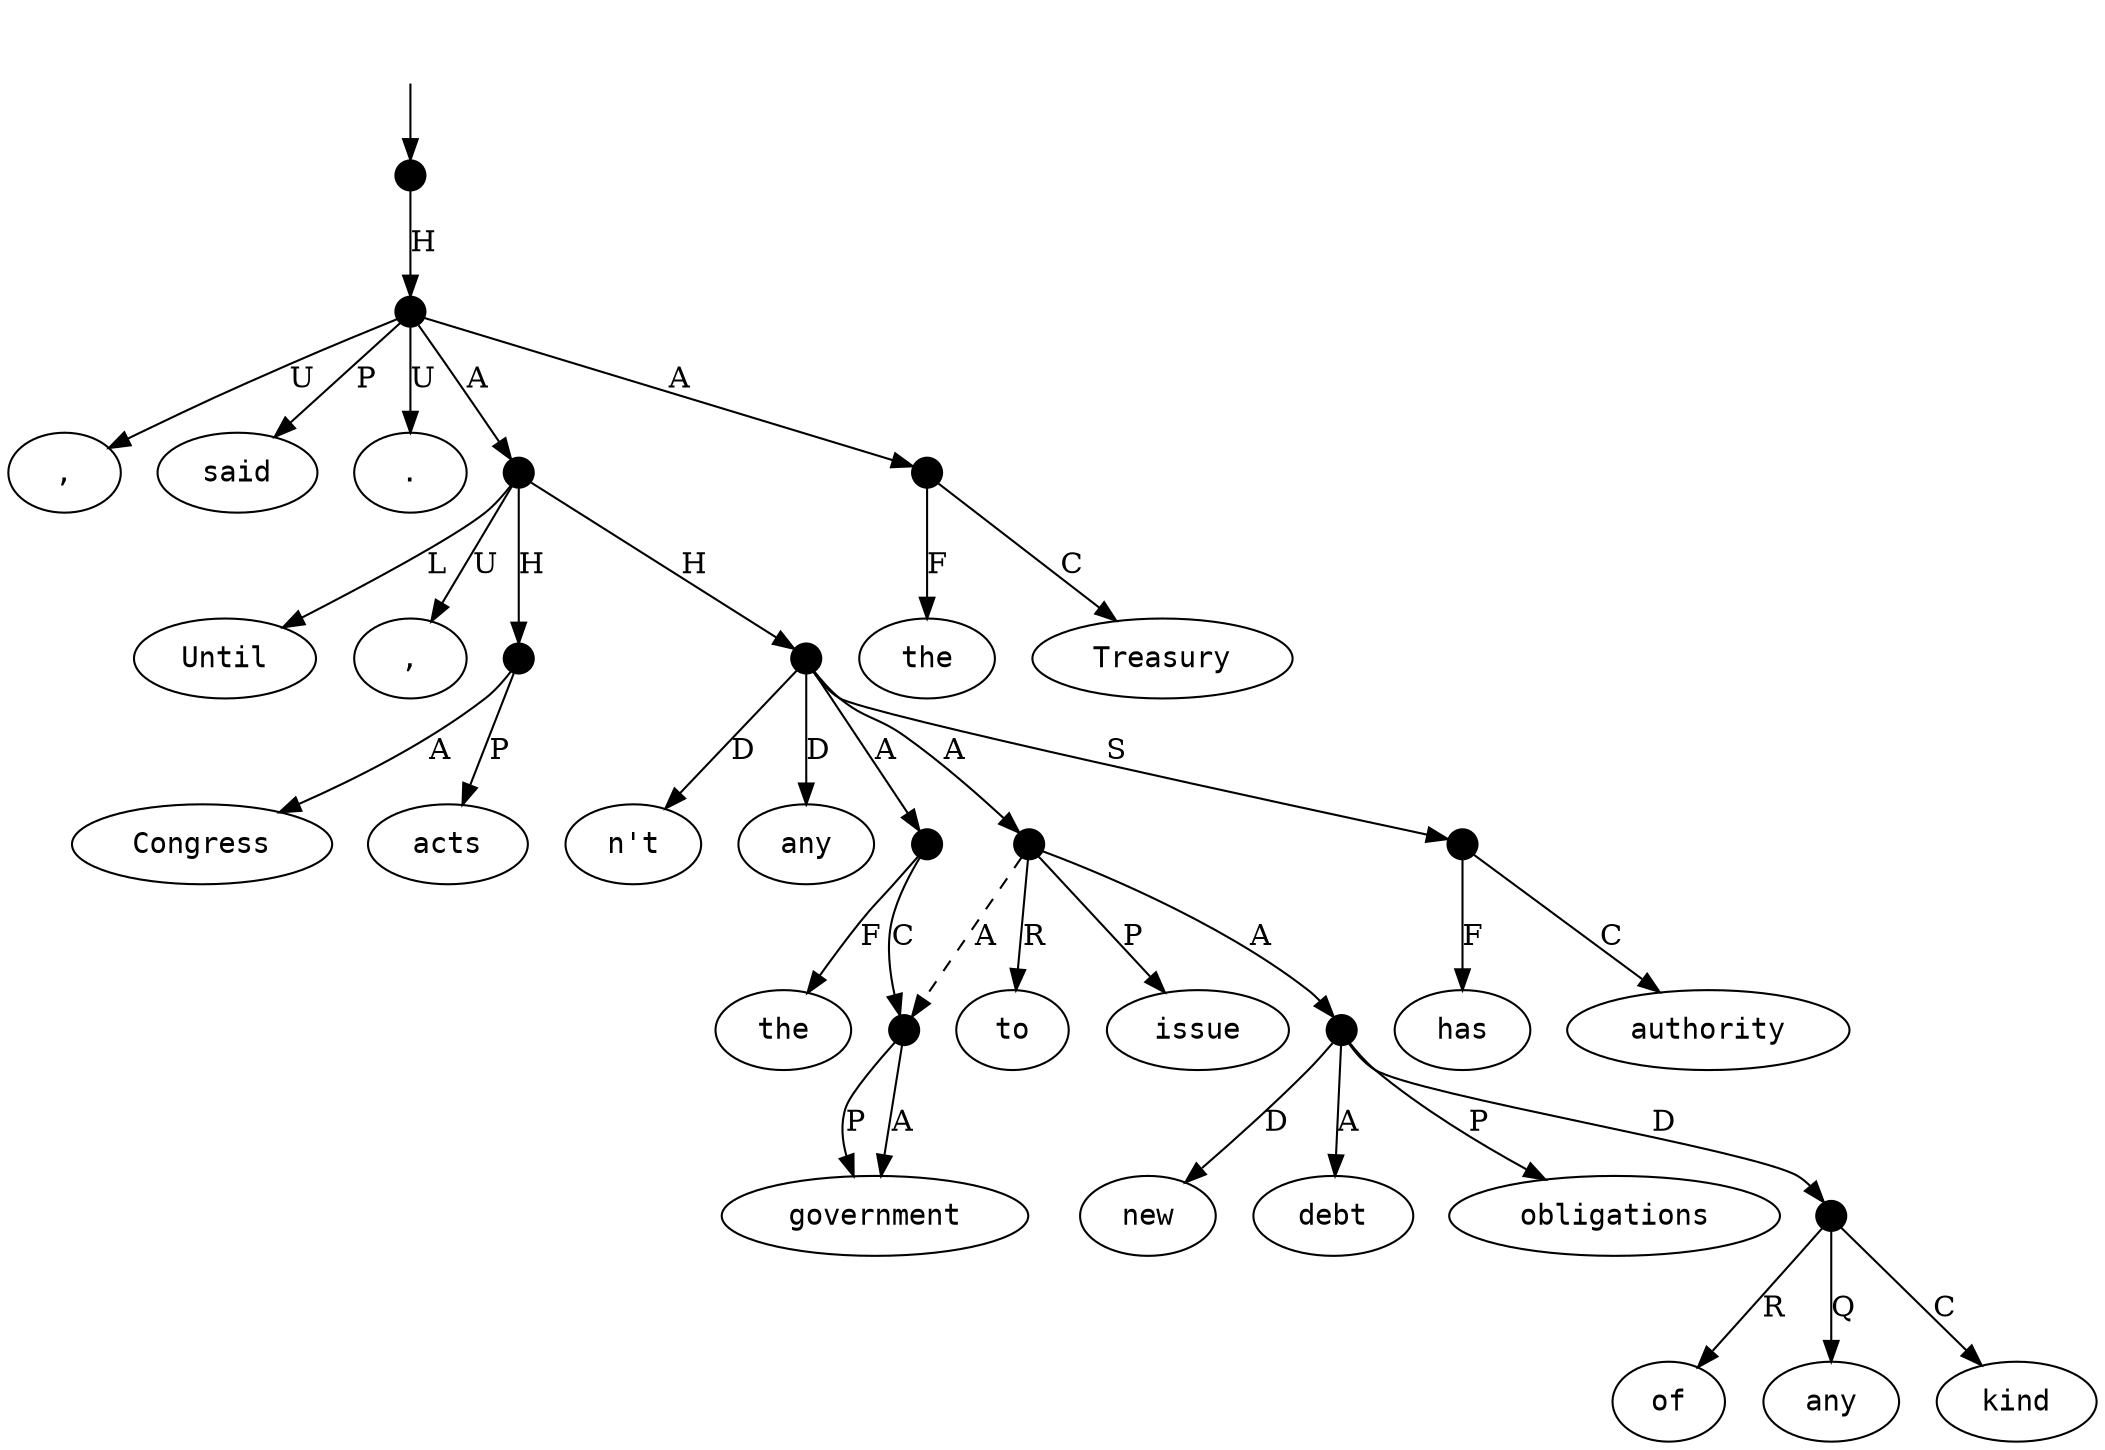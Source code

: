 digraph "20008002" {
  top [ style=invis ];
  top -> 24;
  0 [ label=<<table align="center" border="0" cellspacing="0"><tr><td colspan="2"><font face="Courier">Until</font></td></tr></table>> ];
  1 [ label=<<table align="center" border="0" cellspacing="0"><tr><td colspan="2"><font face="Courier">Congress</font></td></tr></table>> ];
  2 [ label=<<table align="center" border="0" cellspacing="0"><tr><td colspan="2"><font face="Courier">acts</font></td></tr></table>> ];
  3 [ label=<<table align="center" border="0" cellspacing="0"><tr><td colspan="2"><font face="Courier">,</font></td></tr></table>> ];
  4 [ label=<<table align="center" border="0" cellspacing="0"><tr><td colspan="2"><font face="Courier">the</font></td></tr></table>> ];
  5 [ label=<<table align="center" border="0" cellspacing="0"><tr><td colspan="2"><font face="Courier">government</font></td></tr></table>> ];
  6 [ label=<<table align="center" border="0" cellspacing="0"><tr><td colspan="2"><font face="Courier">has</font></td></tr></table>> ];
  7 [ label=<<table align="center" border="0" cellspacing="0"><tr><td colspan="2"><font face="Courier">n&#x27;t</font></td></tr></table>> ];
  8 [ label=<<table align="center" border="0" cellspacing="0"><tr><td colspan="2"><font face="Courier">any</font></td></tr></table>> ];
  9 [ label=<<table align="center" border="0" cellspacing="0"><tr><td colspan="2"><font face="Courier">authority</font></td></tr></table>> ];
  10 [ label=<<table align="center" border="0" cellspacing="0"><tr><td colspan="2"><font face="Courier">to</font></td></tr></table>> ];
  11 [ label=<<table align="center" border="0" cellspacing="0"><tr><td colspan="2"><font face="Courier">issue</font></td></tr></table>> ];
  12 [ label=<<table align="center" border="0" cellspacing="0"><tr><td colspan="2"><font face="Courier">new</font></td></tr></table>> ];
  13 [ label=<<table align="center" border="0" cellspacing="0"><tr><td colspan="2"><font face="Courier">debt</font></td></tr></table>> ];
  14 [ label=<<table align="center" border="0" cellspacing="0"><tr><td colspan="2"><font face="Courier">obligations</font></td></tr></table>> ];
  15 [ label=<<table align="center" border="0" cellspacing="0"><tr><td colspan="2"><font face="Courier">of</font></td></tr></table>> ];
  16 [ label=<<table align="center" border="0" cellspacing="0"><tr><td colspan="2"><font face="Courier">any</font></td></tr></table>> ];
  17 [ label=<<table align="center" border="0" cellspacing="0"><tr><td colspan="2"><font face="Courier">kind</font></td></tr></table>> ];
  18 [ label=<<table align="center" border="0" cellspacing="0"><tr><td colspan="2"><font face="Courier">,</font></td></tr></table>> ];
  19 [ label=<<table align="center" border="0" cellspacing="0"><tr><td colspan="2"><font face="Courier">the</font></td></tr></table>> ];
  20 [ label=<<table align="center" border="0" cellspacing="0"><tr><td colspan="2"><font face="Courier">Treasury</font></td></tr></table>> ];
  21 [ label=<<table align="center" border="0" cellspacing="0"><tr><td colspan="2"><font face="Courier">said</font></td></tr></table>> ];
  22 [ label=<<table align="center" border="0" cellspacing="0"><tr><td colspan="2"><font face="Courier">.</font></td></tr></table>> ];
  23 [ shape=point, width=0.2 ];
  24 [ shape=point, width=0.2 ];
  25 [ shape=point, width=0.2 ];
  26 [ shape=point, width=0.2 ];
  27 [ shape=point, width=0.2 ];
  28 [ shape=point, width=0.2 ];
  29 [ shape=point, width=0.2 ];
  30 [ shape=point, width=0.2 ];
  31 [ shape=point, width=0.2 ];
  32 [ shape=point, width=0.2 ];
  33 [ shape=point, width=0.2 ];
  34 [ shape=point, width=0.2 ];
  32 -> 12 [ label="D" ];
  29 -> 5 [ label="P" ];
  27 -> 29 [ label="C" ];
  28 -> 8 [ label="D" ];
  28 -> 7 [ label="D" ];
  23 -> 0 [ label="L" ];
  32 -> 13 [ label="A" ];
  31 -> 29 [ label="A", style=dashed ];
  24 -> 25 [ label="H" ];
  30 -> 6 [ label="F" ];
  26 -> 2 [ label="P" ];
  23 -> 3 [ label="U" ];
  28 -> 31 [ label="A" ];
  28 -> 30 [ label="S" ];
  25 -> 23 [ label="A" ];
  34 -> 19 [ label="F" ];
  25 -> 34 [ label="A" ];
  31 -> 32 [ label="A" ];
  31 -> 11 [ label="P" ];
  26 -> 1 [ label="A" ];
  29 -> 5 [ label="A" ];
  30 -> 9 [ label="C" ];
  32 -> 33 [ label="D" ];
  34 -> 20 [ label="C" ];
  33 -> 16 [ label="Q" ];
  23 -> 26 [ label="H" ];
  33 -> 15 [ label="R" ];
  27 -> 4 [ label="F" ];
  23 -> 28 [ label="H" ];
  32 -> 14 [ label="P" ];
  33 -> 17 [ label="C" ];
  25 -> 22 [ label="U" ];
  31 -> 10 [ label="R" ];
  25 -> 21 [ label="P" ];
  28 -> 27 [ label="A" ];
  25 -> 18 [ label="U" ];
}

